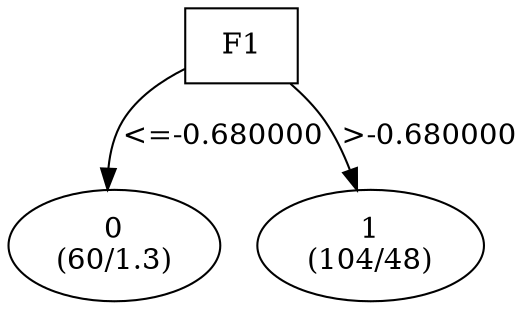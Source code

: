 digraph YaDT {
n0 [ shape=box, label="F1\n"]
n0 -> n1 [label="<=-0.680000"]
n1 [ shape=ellipse, label="0\n(60/1.3)"]
n0 -> n2 [label=">-0.680000"]
n2 [ shape=ellipse, label="1\n(104/48)"]
}
